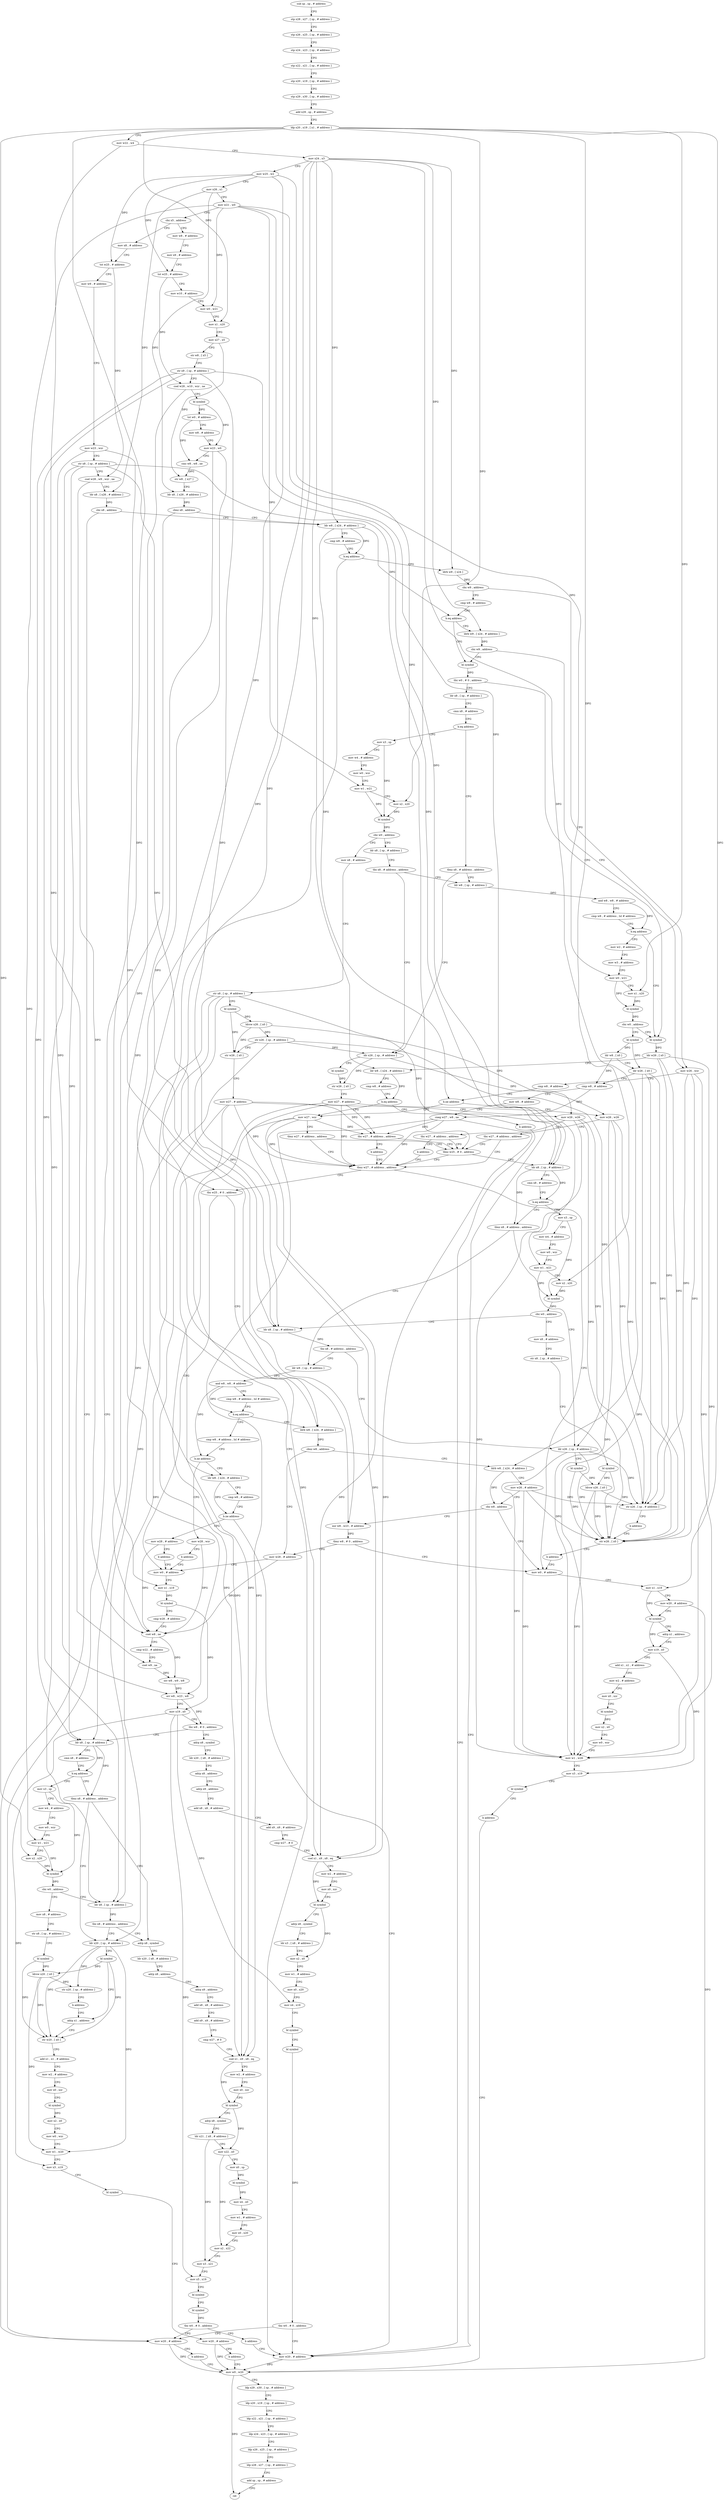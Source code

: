 digraph "func" {
"4209188" [label = "sub sp , sp , # address" ]
"4209192" [label = "stp x28 , x27 , [ sp , # address ]" ]
"4209196" [label = "stp x26 , x25 , [ sp , # address ]" ]
"4209200" [label = "stp x24 , x23 , [ sp , # address ]" ]
"4209204" [label = "stp x22 , x21 , [ sp , # address ]" ]
"4209208" [label = "stp x20 , x19 , [ sp , # address ]" ]
"4209212" [label = "stp x29 , x30 , [ sp , # address ]" ]
"4209216" [label = "add x29 , sp , # address" ]
"4209220" [label = "ldp x20 , x19 , [ x1 , # address ]" ]
"4209224" [label = "mov w22 , w4" ]
"4209228" [label = "mov x24 , x3" ]
"4209232" [label = "mov w25 , w2" ]
"4209236" [label = "mov x26 , x1" ]
"4209240" [label = "mov w21 , w0" ]
"4209244" [label = "cbz x5 , address" ]
"4209424" [label = "mov x8 , # address" ]
"4209248" [label = "mov w8 , # address" ]
"4209428" [label = "tst w25 , # address" ]
"4209432" [label = "mov w9 , # address" ]
"4209436" [label = "mov w23 , wzr" ]
"4209440" [label = "str x8 , [ sp , # address ]" ]
"4209444" [label = "csel w28 , w9 , wzr , ne" ]
"4209448" [label = "ldr x8 , [ x26 , # address ]" ]
"4209452" [label = "cbz x8 , address" ]
"4209320" [label = "ldr w8 , [ x24 , # address ]" ]
"4209456" [label = "mov w20 , # address" ]
"4209252" [label = "mov x9 , # address" ]
"4209256" [label = "tst w25 , # address" ]
"4209260" [label = "mov w10 , # address" ]
"4209264" [label = "mov w0 , w21" ]
"4209268" [label = "mov x1 , x20" ]
"4209272" [label = "mov x27 , x5" ]
"4209276" [label = "str w8 , [ x5 ]" ]
"4209280" [label = "str x9 , [ sp , # address ]" ]
"4209284" [label = "csel w28 , w10 , wzr , ne" ]
"4209288" [label = "bl symbol" ]
"4209292" [label = "tst w0 , # address" ]
"4209296" [label = "mov w8 , # address" ]
"4209300" [label = "mov w23 , w0" ]
"4209304" [label = "cinc w8 , w8 , ne" ]
"4209308" [label = "str w8 , [ x27 ]" ]
"4209312" [label = "ldr x8 , [ x26 , # address ]" ]
"4209316" [label = "cbnz x8 , address" ]
"4209324" [label = "cmp w8 , # address" ]
"4209328" [label = "b.eq address" ]
"4210132" [label = "mov w20 , # address" ]
"4209332" [label = "ldrb w9 , [ x24 ]" ]
"4209460" [label = "b address" ]
"4210136" [label = "mov w0 , w20" ]
"4209336" [label = "cbz w9 , address" ]
"4209464" [label = "cmp w8 , # address" ]
"4209340" [label = "mov w26 , wzr" ]
"4210140" [label = "ldp x29 , x30 , [ sp , # address ]" ]
"4210144" [label = "ldp x20 , x19 , [ sp , # address ]" ]
"4210148" [label = "ldp x22 , x21 , [ sp , # address ]" ]
"4210152" [label = "ldp x24 , x23 , [ sp , # address ]" ]
"4210156" [label = "ldp x26 , x25 , [ sp , # address ]" ]
"4210160" [label = "ldp x28 , x27 , [ sp , # address ]" ]
"4210164" [label = "add sp , sp , # address" ]
"4210168" [label = "ret" ]
"4209468" [label = "b.eq address" ]
"4209480" [label = "bl symbol" ]
"4209472" [label = "ldrb w9 , [ x24 , # address ]" ]
"4209344" [label = "cmp w8 , # address" ]
"4209348" [label = "b.ne address" ]
"4209352" [label = "mov w27 , wzr" ]
"4209484" [label = "tbz w0 , # 0 , address" ]
"4209512" [label = "ldr x8 , [ sp , # address ]" ]
"4209488" [label = "bl symbol" ]
"4209476" [label = "cbz w9 , address" ]
"4209356" [label = "tbnz w27 , # address , address" ]
"4209784" [label = "tbnz w27 , # address , address" ]
"4209360" [label = "tbnz w25 , # 0 , address" ]
"4209516" [label = "cmn x8 , # address" ]
"4209520" [label = "b.eq address" ]
"4209652" [label = "mov x3 , sp" ]
"4209524" [label = "tbnz x8 , # address , address" ]
"4209492" [label = "ldr w26 , [ x0 ]" ]
"4209496" [label = "ldr w8 , [ x24 , # address ]" ]
"4209500" [label = "cmp w8 , # address" ]
"4209504" [label = "b.eq address" ]
"4209508" [label = "b address" ]
"4209988" [label = "mov w0 , # address" ]
"4209788" [label = "tbz w25 , # 0 , address" ]
"4209364" [label = "ldr x8 , [ sp , # address ]" ]
"4209656" [label = "mov w4 , # address" ]
"4209660" [label = "mov w0 , wzr" ]
"4209664" [label = "mov w1 , w21" ]
"4209668" [label = "mov x2 , x20" ]
"4209672" [label = "bl symbol" ]
"4209676" [label = "cbz w0 , address" ]
"4209752" [label = "ldr x8 , [ sp , # address ]" ]
"4209680" [label = "mov x8 , # address" ]
"4209760" [label = "ldr x26 , [ sp , # address ]" ]
"4209528" [label = "ldr w8 , [ sp , # address ]" ]
"4209992" [label = "mov x1 , x19" ]
"4209996" [label = "mov w20 , # address" ]
"4210000" [label = "bl symbol" ]
"4210004" [label = "adrp x1 , address" ]
"4210008" [label = "mov x19 , x0" ]
"4210012" [label = "add x1 , x1 , # address" ]
"4210016" [label = "mov w2 , # address" ]
"4210020" [label = "mov x0 , xzr" ]
"4210024" [label = "bl symbol" ]
"4210028" [label = "mov x2 , x0" ]
"4210032" [label = "mov w0 , wzr" ]
"4210036" [label = "mov w1 , w26" ]
"4210040" [label = "mov x3 , x19" ]
"4210044" [label = "bl symbol" ]
"4210048" [label = "b address" ]
"4209824" [label = "mov w0 , # address" ]
"4209792" [label = "ldrb w8 , [ x24 , # address ]" ]
"4209368" [label = "cmn x8 , # address" ]
"4209372" [label = "b.eq address" ]
"4209600" [label = "mov x3 , sp" ]
"4209376" [label = "tbnz x8 , # address , address" ]
"4209756" [label = "tbz x8 , # address , address" ]
"4209684" [label = "str x8 , [ sp , # address ]" ]
"4209688" [label = "bl symbol" ]
"4209692" [label = "ldrsw x26 , [ x0 ]" ]
"4209696" [label = "str x26 , [ sp , # address ]" ]
"4209700" [label = "str w26 , [ x0 ]" ]
"4209704" [label = "mov w27 , # address" ]
"4209708" [label = "mov w26 , w26" ]
"4209712" [label = "tbz w27 , # address , address" ]
"4209716" [label = "b address" ]
"4209764" [label = "bl symbol" ]
"4209768" [label = "str w26 , [ x0 ]" ]
"4209772" [label = "mov w27 , # address" ]
"4209776" [label = "mov w26 , w26" ]
"4209780" [label = "tbz w27 , # address , address" ]
"4209532" [label = "and w8 , w8 , # address" ]
"4209536" [label = "cmp w8 , # address , lsl # address" ]
"4209540" [label = "b.eq address" ]
"4209544" [label = "mov w2 , # address" ]
"4209828" [label = "mov x1 , x19" ]
"4209832" [label = "bl symbol" ]
"4209836" [label = "cmp w28 , # address" ]
"4209840" [label = "cset w8 , ne" ]
"4209844" [label = "cmp w22 , # address" ]
"4209848" [label = "cset w9 , ne" ]
"4209852" [label = "orr w8 , w9 , w8" ]
"4209856" [label = "orr w8 , w23 , w8" ]
"4209860" [label = "mov x19 , x0" ]
"4209864" [label = "tbz w8 , # 0 , address" ]
"4210052" [label = "adrp x8 , symbol" ]
"4209868" [label = "ldr x8 , [ sp , # address ]" ]
"4209796" [label = "cbnz w8 , address" ]
"4209820" [label = "mov w28 , # address" ]
"4209800" [label = "ldrb w8 , [ x24 , # address ]" ]
"4209604" [label = "mov w4 , # address" ]
"4209608" [label = "mov w0 , wzr" ]
"4209612" [label = "mov w1 , w21" ]
"4209616" [label = "mov x2 , x20" ]
"4209620" [label = "bl symbol" ]
"4209624" [label = "cbz w0 , address" ]
"4209728" [label = "ldr x8 , [ sp , # address ]" ]
"4209628" [label = "mov x8 , # address" ]
"4209736" [label = "ldr x26 , [ sp , # address ]" ]
"4209380" [label = "ldr w8 , [ sp , # address ]" ]
"4209548" [label = "mov w3 , # address" ]
"4209552" [label = "mov w0 , w21" ]
"4209556" [label = "mov x1 , x20" ]
"4209560" [label = "bl symbol" ]
"4209564" [label = "cbz w0 , address" ]
"4209568" [label = "bl symbol" ]
"4210056" [label = "ldr x20 , [ x8 , # address ]" ]
"4210060" [label = "adrp x8 , address" ]
"4210064" [label = "adrp x9 , address" ]
"4210068" [label = "add x8 , x8 , # address" ]
"4210072" [label = "add x9 , x9 , # address" ]
"4210076" [label = "cmp w27 , # 0" ]
"4210080" [label = "csel x1 , x9 , x8 , eq" ]
"4210084" [label = "mov w2 , # address" ]
"4210088" [label = "mov x0 , xzr" ]
"4210092" [label = "bl symbol" ]
"4210096" [label = "adrp x8 , symbol" ]
"4210100" [label = "ldr x3 , [ x8 , # address ]" ]
"4210104" [label = "mov x2 , x0" ]
"4210108" [label = "mov w1 , # address" ]
"4210112" [label = "mov x0 , x20" ]
"4210116" [label = "mov x4 , x19" ]
"4210120" [label = "bl symbol" ]
"4210124" [label = "bl symbol" ]
"4210128" [label = "tbz w0 , # 0 , address" ]
"4209872" [label = "cmn x8 , # address" ]
"4209876" [label = "b.eq address" ]
"4210172" [label = "mov x3 , sp" ]
"4209880" [label = "tbnz x8 , # address , address" ]
"4209804" [label = "mov w26 , # address" ]
"4209808" [label = "cbz w8 , address" ]
"4209812" [label = "eor w8 , w23 , # address" ]
"4209732" [label = "tbz x8 , # address , address" ]
"4209632" [label = "str x8 , [ sp , # address ]" ]
"4209636" [label = "bl symbol" ]
"4209640" [label = "ldrsw x26 , [ x0 ]" ]
"4209644" [label = "str x26 , [ sp , # address ]" ]
"4209648" [label = "b address" ]
"4209744" [label = "str w26 , [ x0 ]" ]
"4209740" [label = "bl symbol" ]
"4209384" [label = "and w8 , w8 , # address" ]
"4209388" [label = "cmp w8 , # address , lsl # address" ]
"4209392" [label = "b.eq address" ]
"4209396" [label = "cmp w8 , # address , lsl # address" ]
"4209572" [label = "ldr w8 , [ x0 ]" ]
"4209576" [label = "ldr w26 , [ x0 ]" ]
"4209580" [label = "cmp w8 , # address" ]
"4209584" [label = "mov w8 , # address" ]
"4209588" [label = "cneg w27 , w8 , ne" ]
"4209592" [label = "tbz w27 , # address , address" ]
"4209596" [label = "b address" ]
"4210176" [label = "mov w4 , # address" ]
"4210180" [label = "mov w0 , wzr" ]
"4210184" [label = "mov w1 , w21" ]
"4210188" [label = "mov x2 , x20" ]
"4210192" [label = "bl symbol" ]
"4210196" [label = "cbz w0 , address" ]
"4210224" [label = "ldr x8 , [ sp , # address ]" ]
"4210200" [label = "mov x8 , # address" ]
"4210232" [label = "ldr x20 , [ sp , # address ]" ]
"4209884" [label = "adrp x8 , symbol" ]
"4209816" [label = "tbnz w8 , # 0 , address" ]
"4209748" [label = "b address" ]
"4209400" [label = "b.ne address" ]
"4209720" [label = "mov w28 , wzr" ]
"4209404" [label = "ldr w8 , [ x24 , # address ]" ]
"4210228" [label = "tbz x8 , # address , address" ]
"4210204" [label = "str x8 , [ sp , # address ]" ]
"4210208" [label = "bl symbol" ]
"4210212" [label = "ldrsw x20 , [ x0 ]" ]
"4210216" [label = "str x20 , [ sp , # address ]" ]
"4210220" [label = "b address" ]
"4210240" [label = "adrp x1 , address" ]
"4210236" [label = "bl symbol" ]
"4209888" [label = "ldr x20 , [ x8 , # address ]" ]
"4209892" [label = "adrp x8 , address" ]
"4209896" [label = "adrp x9 , address" ]
"4209900" [label = "add x8 , x8 , # address" ]
"4209904" [label = "add x9 , x9 , # address" ]
"4209908" [label = "cmp w27 , # 0" ]
"4209912" [label = "csel x1 , x9 , x8 , eq" ]
"4209916" [label = "mov w2 , # address" ]
"4209920" [label = "mov x0 , xzr" ]
"4209924" [label = "bl symbol" ]
"4209928" [label = "adrp x8 , symbol" ]
"4209932" [label = "ldr x21 , [ x8 , # address ]" ]
"4209936" [label = "mov x22 , x0" ]
"4209940" [label = "mov x0 , sp" ]
"4209944" [label = "bl symbol" ]
"4209948" [label = "mov x4 , x0" ]
"4209952" [label = "mov w1 , # address" ]
"4209956" [label = "mov x0 , x20" ]
"4209960" [label = "mov x2 , x22" ]
"4209964" [label = "mov x3 , x21" ]
"4209968" [label = "mov x5 , x19" ]
"4209972" [label = "bl symbol" ]
"4209976" [label = "bl symbol" ]
"4209980" [label = "tbz w0 , # 0 , address" ]
"4209984" [label = "b address" ]
"4209724" [label = "b address" ]
"4209408" [label = "cmp w8 , # address" ]
"4209412" [label = "b.ne address" ]
"4209416" [label = "mov w28 , # address" ]
"4210244" [label = "str w20 , [ x0 ]" ]
"4210248" [label = "add x1 , x1 , # address" ]
"4210252" [label = "mov w2 , # address" ]
"4210256" [label = "mov x0 , xzr" ]
"4210260" [label = "bl symbol" ]
"4210264" [label = "mov x2 , x0" ]
"4210268" [label = "mov w0 , wzr" ]
"4210272" [label = "mov w1 , w20" ]
"4210276" [label = "mov x3 , x19" ]
"4210280" [label = "bl symbol" ]
"4210284" [label = "mov w20 , # address" ]
"4210288" [label = "b address" ]
"4209420" [label = "b address" ]
"4209188" -> "4209192" [ label = "CFG" ]
"4209192" -> "4209196" [ label = "CFG" ]
"4209196" -> "4209200" [ label = "CFG" ]
"4209200" -> "4209204" [ label = "CFG" ]
"4209204" -> "4209208" [ label = "CFG" ]
"4209208" -> "4209212" [ label = "CFG" ]
"4209212" -> "4209216" [ label = "CFG" ]
"4209216" -> "4209220" [ label = "CFG" ]
"4209220" -> "4209224" [ label = "CFG" ]
"4209220" -> "4209268" [ label = "DFG" ]
"4209220" -> "4209668" [ label = "DFG" ]
"4209220" -> "4209616" [ label = "DFG" ]
"4209220" -> "4209556" [ label = "DFG" ]
"4209220" -> "4210188" [ label = "DFG" ]
"4209220" -> "4209992" [ label = "DFG" ]
"4209220" -> "4209828" [ label = "DFG" ]
"4209224" -> "4209228" [ label = "CFG" ]
"4209224" -> "4209848" [ label = "DFG" ]
"4209228" -> "4209232" [ label = "CFG" ]
"4209228" -> "4209320" [ label = "DFG" ]
"4209228" -> "4209332" [ label = "DFG" ]
"4209228" -> "4209472" [ label = "DFG" ]
"4209228" -> "4209496" [ label = "DFG" ]
"4209228" -> "4209792" [ label = "DFG" ]
"4209228" -> "4209800" [ label = "DFG" ]
"4209228" -> "4209404" [ label = "DFG" ]
"4209232" -> "4209236" [ label = "CFG" ]
"4209232" -> "4209428" [ label = "DFG" ]
"4209232" -> "4209256" [ label = "DFG" ]
"4209232" -> "4209360" [ label = "DFG" ]
"4209232" -> "4209788" [ label = "DFG" ]
"4209236" -> "4209240" [ label = "CFG" ]
"4209236" -> "4209448" [ label = "DFG" ]
"4209236" -> "4209312" [ label = "DFG" ]
"4209240" -> "4209244" [ label = "CFG" ]
"4209240" -> "4209264" [ label = "DFG" ]
"4209240" -> "4209664" [ label = "DFG" ]
"4209240" -> "4209612" [ label = "DFG" ]
"4209240" -> "4209552" [ label = "DFG" ]
"4209240" -> "4210184" [ label = "DFG" ]
"4209244" -> "4209424" [ label = "CFG" ]
"4209244" -> "4209248" [ label = "CFG" ]
"4209424" -> "4209428" [ label = "CFG" ]
"4209248" -> "4209252" [ label = "CFG" ]
"4209428" -> "4209432" [ label = "CFG" ]
"4209428" -> "4209444" [ label = "DFG" ]
"4209432" -> "4209436" [ label = "CFG" ]
"4209436" -> "4209440" [ label = "CFG" ]
"4209436" -> "4209812" [ label = "DFG" ]
"4209436" -> "4209856" [ label = "DFG" ]
"4209440" -> "4209444" [ label = "CFG" ]
"4209440" -> "4209364" [ label = "DFG" ]
"4209440" -> "4209728" [ label = "DFG" ]
"4209440" -> "4209868" [ label = "DFG" ]
"4209440" -> "4210224" [ label = "DFG" ]
"4209444" -> "4209448" [ label = "CFG" ]
"4209444" -> "4209840" [ label = "DFG" ]
"4209448" -> "4209452" [ label = "DFG" ]
"4209452" -> "4209320" [ label = "CFG" ]
"4209452" -> "4209456" [ label = "CFG" ]
"4209320" -> "4209324" [ label = "CFG" ]
"4209320" -> "4209328" [ label = "DFG" ]
"4209320" -> "4209468" [ label = "DFG" ]
"4209320" -> "4209348" [ label = "DFG" ]
"4209456" -> "4209460" [ label = "CFG" ]
"4209456" -> "4210136" [ label = "DFG" ]
"4209252" -> "4209256" [ label = "CFG" ]
"4209256" -> "4209260" [ label = "CFG" ]
"4209256" -> "4209284" [ label = "DFG" ]
"4209260" -> "4209264" [ label = "CFG" ]
"4209264" -> "4209268" [ label = "CFG" ]
"4209268" -> "4209272" [ label = "CFG" ]
"4209272" -> "4209276" [ label = "CFG" ]
"4209272" -> "4209308" [ label = "DFG" ]
"4209276" -> "4209280" [ label = "CFG" ]
"4209280" -> "4209284" [ label = "CFG" ]
"4209280" -> "4209364" [ label = "DFG" ]
"4209280" -> "4209728" [ label = "DFG" ]
"4209280" -> "4209868" [ label = "DFG" ]
"4209280" -> "4210224" [ label = "DFG" ]
"4209284" -> "4209288" [ label = "CFG" ]
"4209284" -> "4209840" [ label = "DFG" ]
"4209288" -> "4209292" [ label = "DFG" ]
"4209288" -> "4209300" [ label = "DFG" ]
"4209292" -> "4209296" [ label = "CFG" ]
"4209292" -> "4209304" [ label = "DFG" ]
"4209296" -> "4209300" [ label = "CFG" ]
"4209300" -> "4209304" [ label = "CFG" ]
"4209300" -> "4209812" [ label = "DFG" ]
"4209300" -> "4209856" [ label = "DFG" ]
"4209304" -> "4209308" [ label = "DFG" ]
"4209308" -> "4209312" [ label = "CFG" ]
"4209312" -> "4209316" [ label = "DFG" ]
"4209316" -> "4209456" [ label = "CFG" ]
"4209316" -> "4209320" [ label = "CFG" ]
"4209324" -> "4209328" [ label = "CFG" ]
"4209328" -> "4210132" [ label = "CFG" ]
"4209328" -> "4209332" [ label = "CFG" ]
"4210132" -> "4210136" [ label = "DFG" ]
"4209332" -> "4209336" [ label = "DFG" ]
"4209460" -> "4210136" [ label = "CFG" ]
"4210136" -> "4210140" [ label = "CFG" ]
"4210136" -> "4210168" [ label = "DFG" ]
"4209336" -> "4209464" [ label = "CFG" ]
"4209336" -> "4209340" [ label = "CFG" ]
"4209464" -> "4209468" [ label = "CFG" ]
"4209340" -> "4209344" [ label = "CFG" ]
"4209340" -> "4210036" [ label = "DFG" ]
"4209340" -> "4209644" [ label = "DFG" ]
"4209340" -> "4209744" [ label = "DFG" ]
"4210140" -> "4210144" [ label = "CFG" ]
"4210144" -> "4210148" [ label = "CFG" ]
"4210148" -> "4210152" [ label = "CFG" ]
"4210152" -> "4210156" [ label = "CFG" ]
"4210156" -> "4210160" [ label = "CFG" ]
"4210160" -> "4210164" [ label = "CFG" ]
"4210164" -> "4210168" [ label = "CFG" ]
"4209468" -> "4209480" [ label = "CFG" ]
"4209468" -> "4209472" [ label = "CFG" ]
"4209480" -> "4209484" [ label = "DFG" ]
"4209472" -> "4209476" [ label = "DFG" ]
"4209344" -> "4209348" [ label = "CFG" ]
"4209348" -> "4210132" [ label = "CFG" ]
"4209348" -> "4209352" [ label = "CFG" ]
"4209352" -> "4209356" [ label = "CFG" ]
"4209352" -> "4209784" [ label = "DFG" ]
"4209352" -> "4209592" [ label = "DFG" ]
"4209352" -> "4210080" [ label = "DFG" ]
"4209352" -> "4209912" [ label = "DFG" ]
"4209484" -> "4209512" [ label = "CFG" ]
"4209484" -> "4209488" [ label = "CFG" ]
"4209512" -> "4209516" [ label = "CFG" ]
"4209488" -> "4209492" [ label = "DFG" ]
"4209476" -> "4209340" [ label = "CFG" ]
"4209476" -> "4209480" [ label = "CFG" ]
"4209356" -> "4209784" [ label = "CFG" ]
"4209356" -> "4209360" [ label = "CFG" ]
"4209784" -> "4209988" [ label = "CFG" ]
"4209784" -> "4209788" [ label = "CFG" ]
"4209360" -> "4209784" [ label = "CFG" ]
"4209360" -> "4209364" [ label = "CFG" ]
"4209516" -> "4209520" [ label = "CFG" ]
"4209520" -> "4209652" [ label = "CFG" ]
"4209520" -> "4209524" [ label = "CFG" ]
"4209652" -> "4209656" [ label = "CFG" ]
"4209652" -> "4209672" [ label = "DFG" ]
"4209524" -> "4209760" [ label = "CFG" ]
"4209524" -> "4209528" [ label = "CFG" ]
"4209492" -> "4209496" [ label = "CFG" ]
"4209492" -> "4210036" [ label = "DFG" ]
"4209492" -> "4209644" [ label = "DFG" ]
"4209492" -> "4209744" [ label = "DFG" ]
"4209496" -> "4209500" [ label = "CFG" ]
"4209496" -> "4209504" [ label = "DFG" ]
"4209500" -> "4209504" [ label = "CFG" ]
"4209504" -> "4209352" [ label = "CFG" ]
"4209504" -> "4209508" [ label = "CFG" ]
"4209508" -> "4210132" [ label = "CFG" ]
"4209988" -> "4209992" [ label = "CFG" ]
"4209788" -> "4209824" [ label = "CFG" ]
"4209788" -> "4209792" [ label = "CFG" ]
"4209364" -> "4209368" [ label = "CFG" ]
"4209364" -> "4209372" [ label = "DFG" ]
"4209364" -> "4209376" [ label = "DFG" ]
"4209656" -> "4209660" [ label = "CFG" ]
"4209660" -> "4209664" [ label = "CFG" ]
"4209664" -> "4209668" [ label = "CFG" ]
"4209664" -> "4209672" [ label = "DFG" ]
"4209668" -> "4209672" [ label = "DFG" ]
"4209672" -> "4209676" [ label = "DFG" ]
"4209676" -> "4209752" [ label = "CFG" ]
"4209676" -> "4209680" [ label = "CFG" ]
"4209752" -> "4209756" [ label = "CFG" ]
"4209680" -> "4209684" [ label = "CFG" ]
"4209760" -> "4209764" [ label = "CFG" ]
"4209760" -> "4209768" [ label = "DFG" ]
"4209760" -> "4209776" [ label = "DFG" ]
"4209528" -> "4209532" [ label = "DFG" ]
"4209992" -> "4209996" [ label = "CFG" ]
"4209992" -> "4210000" [ label = "DFG" ]
"4209996" -> "4210000" [ label = "CFG" ]
"4209996" -> "4210136" [ label = "DFG" ]
"4210000" -> "4210004" [ label = "CFG" ]
"4210000" -> "4210008" [ label = "DFG" ]
"4210004" -> "4210008" [ label = "CFG" ]
"4210008" -> "4210012" [ label = "CFG" ]
"4210008" -> "4210040" [ label = "DFG" ]
"4210012" -> "4210016" [ label = "CFG" ]
"4210016" -> "4210020" [ label = "CFG" ]
"4210020" -> "4210024" [ label = "CFG" ]
"4210024" -> "4210028" [ label = "DFG" ]
"4210028" -> "4210032" [ label = "CFG" ]
"4210032" -> "4210036" [ label = "CFG" ]
"4210036" -> "4210040" [ label = "CFG" ]
"4210040" -> "4210044" [ label = "CFG" ]
"4210044" -> "4210048" [ label = "CFG" ]
"4210048" -> "4210136" [ label = "CFG" ]
"4209824" -> "4209828" [ label = "CFG" ]
"4209792" -> "4209796" [ label = "DFG" ]
"4209368" -> "4209372" [ label = "CFG" ]
"4209372" -> "4209600" [ label = "CFG" ]
"4209372" -> "4209376" [ label = "CFG" ]
"4209600" -> "4209604" [ label = "CFG" ]
"4209600" -> "4209620" [ label = "DFG" ]
"4209376" -> "4209736" [ label = "CFG" ]
"4209376" -> "4209380" [ label = "CFG" ]
"4209756" -> "4209528" [ label = "CFG" ]
"4209756" -> "4209760" [ label = "CFG" ]
"4209684" -> "4209688" [ label = "CFG" ]
"4209684" -> "4209364" [ label = "DFG" ]
"4209684" -> "4209728" [ label = "DFG" ]
"4209684" -> "4209868" [ label = "DFG" ]
"4209684" -> "4210224" [ label = "DFG" ]
"4209688" -> "4209692" [ label = "DFG" ]
"4209688" -> "4209700" [ label = "DFG" ]
"4209692" -> "4209696" [ label = "DFG" ]
"4209692" -> "4209700" [ label = "DFG" ]
"4209692" -> "4209708" [ label = "DFG" ]
"4209696" -> "4209700" [ label = "CFG" ]
"4209696" -> "4209760" [ label = "DFG" ]
"4209696" -> "4209736" [ label = "DFG" ]
"4209696" -> "4210232" [ label = "DFG" ]
"4209700" -> "4209704" [ label = "CFG" ]
"4209704" -> "4209708" [ label = "CFG" ]
"4209704" -> "4209784" [ label = "DFG" ]
"4209704" -> "4209592" [ label = "DFG" ]
"4209704" -> "4210080" [ label = "DFG" ]
"4209704" -> "4209912" [ label = "DFG" ]
"4209708" -> "4209712" [ label = "CFG" ]
"4209708" -> "4210036" [ label = "DFG" ]
"4209708" -> "4209644" [ label = "DFG" ]
"4209708" -> "4209744" [ label = "DFG" ]
"4209712" -> "4209360" [ label = "CFG" ]
"4209712" -> "4209716" [ label = "CFG" ]
"4209716" -> "4209784" [ label = "CFG" ]
"4209764" -> "4209768" [ label = "DFG" ]
"4209768" -> "4209772" [ label = "CFG" ]
"4209772" -> "4209776" [ label = "CFG" ]
"4209772" -> "4209784" [ label = "DFG" ]
"4209772" -> "4209592" [ label = "DFG" ]
"4209772" -> "4210080" [ label = "DFG" ]
"4209772" -> "4209912" [ label = "DFG" ]
"4209776" -> "4209780" [ label = "CFG" ]
"4209776" -> "4210036" [ label = "DFG" ]
"4209776" -> "4209644" [ label = "DFG" ]
"4209776" -> "4209744" [ label = "DFG" ]
"4209780" -> "4209360" [ label = "CFG" ]
"4209780" -> "4209784" [ label = "CFG" ]
"4209532" -> "4209536" [ label = "CFG" ]
"4209532" -> "4209540" [ label = "DFG" ]
"4209536" -> "4209540" [ label = "CFG" ]
"4209540" -> "4209488" [ label = "CFG" ]
"4209540" -> "4209544" [ label = "CFG" ]
"4209544" -> "4209548" [ label = "CFG" ]
"4209828" -> "4209832" [ label = "DFG" ]
"4209832" -> "4209836" [ label = "CFG" ]
"4209832" -> "4209860" [ label = "DFG" ]
"4209836" -> "4209840" [ label = "CFG" ]
"4209840" -> "4209844" [ label = "CFG" ]
"4209840" -> "4209852" [ label = "DFG" ]
"4209844" -> "4209848" [ label = "CFG" ]
"4209848" -> "4209852" [ label = "DFG" ]
"4209852" -> "4209856" [ label = "DFG" ]
"4209856" -> "4209860" [ label = "CFG" ]
"4209856" -> "4209864" [ label = "DFG" ]
"4209860" -> "4209864" [ label = "CFG" ]
"4209860" -> "4210116" [ label = "DFG" ]
"4209860" -> "4210276" [ label = "DFG" ]
"4209860" -> "4209968" [ label = "DFG" ]
"4209864" -> "4210052" [ label = "CFG" ]
"4209864" -> "4209868" [ label = "CFG" ]
"4210052" -> "4210056" [ label = "CFG" ]
"4209868" -> "4209872" [ label = "CFG" ]
"4209868" -> "4209876" [ label = "DFG" ]
"4209868" -> "4209880" [ label = "DFG" ]
"4209796" -> "4209820" [ label = "CFG" ]
"4209796" -> "4209800" [ label = "CFG" ]
"4209820" -> "4209824" [ label = "CFG" ]
"4209820" -> "4209840" [ label = "DFG" ]
"4209800" -> "4209804" [ label = "CFG" ]
"4209800" -> "4209808" [ label = "DFG" ]
"4209604" -> "4209608" [ label = "CFG" ]
"4209608" -> "4209612" [ label = "CFG" ]
"4209612" -> "4209616" [ label = "CFG" ]
"4209612" -> "4209620" [ label = "DFG" ]
"4209616" -> "4209620" [ label = "DFG" ]
"4209620" -> "4209624" [ label = "DFG" ]
"4209624" -> "4209728" [ label = "CFG" ]
"4209624" -> "4209628" [ label = "CFG" ]
"4209728" -> "4209732" [ label = "DFG" ]
"4209628" -> "4209632" [ label = "CFG" ]
"4209736" -> "4209740" [ label = "CFG" ]
"4209736" -> "4210036" [ label = "DFG" ]
"4209736" -> "4209644" [ label = "DFG" ]
"4209736" -> "4209744" [ label = "DFG" ]
"4209380" -> "4209384" [ label = "DFG" ]
"4209548" -> "4209552" [ label = "CFG" ]
"4209552" -> "4209556" [ label = "CFG" ]
"4209552" -> "4209560" [ label = "DFG" ]
"4209556" -> "4209560" [ label = "DFG" ]
"4209560" -> "4209564" [ label = "DFG" ]
"4209564" -> "4209488" [ label = "CFG" ]
"4209564" -> "4209568" [ label = "CFG" ]
"4209568" -> "4209572" [ label = "DFG" ]
"4209568" -> "4209576" [ label = "DFG" ]
"4210056" -> "4210060" [ label = "CFG" ]
"4210060" -> "4210064" [ label = "CFG" ]
"4210064" -> "4210068" [ label = "CFG" ]
"4210068" -> "4210072" [ label = "CFG" ]
"4210072" -> "4210076" [ label = "CFG" ]
"4210076" -> "4210080" [ label = "CFG" ]
"4210080" -> "4210084" [ label = "CFG" ]
"4210080" -> "4210092" [ label = "DFG" ]
"4210084" -> "4210088" [ label = "CFG" ]
"4210088" -> "4210092" [ label = "CFG" ]
"4210092" -> "4210096" [ label = "CFG" ]
"4210092" -> "4210104" [ label = "DFG" ]
"4210096" -> "4210100" [ label = "CFG" ]
"4210100" -> "4210104" [ label = "CFG" ]
"4210104" -> "4210108" [ label = "CFG" ]
"4210108" -> "4210112" [ label = "CFG" ]
"4210112" -> "4210116" [ label = "CFG" ]
"4210116" -> "4210120" [ label = "CFG" ]
"4210120" -> "4210124" [ label = "CFG" ]
"4210124" -> "4210128" [ label = "DFG" ]
"4210128" -> "4209456" [ label = "CFG" ]
"4210128" -> "4210132" [ label = "CFG" ]
"4209872" -> "4209876" [ label = "CFG" ]
"4209876" -> "4210172" [ label = "CFG" ]
"4209876" -> "4209880" [ label = "CFG" ]
"4210172" -> "4210176" [ label = "CFG" ]
"4210172" -> "4210192" [ label = "DFG" ]
"4209880" -> "4210232" [ label = "CFG" ]
"4209880" -> "4209884" [ label = "CFG" ]
"4209804" -> "4209808" [ label = "CFG" ]
"4209804" -> "4210036" [ label = "DFG" ]
"4209804" -> "4209644" [ label = "DFG" ]
"4209804" -> "4209744" [ label = "DFG" ]
"4209808" -> "4209988" [ label = "CFG" ]
"4209808" -> "4209812" [ label = "CFG" ]
"4209812" -> "4209816" [ label = "DFG" ]
"4209732" -> "4209380" [ label = "CFG" ]
"4209732" -> "4209736" [ label = "CFG" ]
"4209632" -> "4209636" [ label = "CFG" ]
"4209636" -> "4209640" [ label = "DFG" ]
"4209636" -> "4209744" [ label = "DFG" ]
"4209640" -> "4209644" [ label = "DFG" ]
"4209640" -> "4210036" [ label = "DFG" ]
"4209640" -> "4209744" [ label = "DFG" ]
"4209644" -> "4209648" [ label = "CFG" ]
"4209648" -> "4209744" [ label = "CFG" ]
"4209744" -> "4209748" [ label = "CFG" ]
"4209740" -> "4209744" [ label = "DFG" ]
"4209740" -> "4209640" [ label = "DFG" ]
"4209384" -> "4209388" [ label = "CFG" ]
"4209384" -> "4209392" [ label = "DFG" ]
"4209384" -> "4209400" [ label = "DFG" ]
"4209388" -> "4209392" [ label = "CFG" ]
"4209392" -> "4209792" [ label = "CFG" ]
"4209392" -> "4209396" [ label = "CFG" ]
"4209396" -> "4209400" [ label = "CFG" ]
"4209572" -> "4209576" [ label = "CFG" ]
"4209572" -> "4209580" [ label = "DFG" ]
"4209576" -> "4209580" [ label = "CFG" ]
"4209576" -> "4210036" [ label = "DFG" ]
"4209576" -> "4209644" [ label = "DFG" ]
"4209576" -> "4209744" [ label = "DFG" ]
"4209580" -> "4209584" [ label = "CFG" ]
"4209580" -> "4209588" [ label = "DFG" ]
"4209584" -> "4209588" [ label = "CFG" ]
"4209588" -> "4209592" [ label = "DFG" ]
"4209588" -> "4209784" [ label = "DFG" ]
"4209588" -> "4210080" [ label = "DFG" ]
"4209588" -> "4209912" [ label = "DFG" ]
"4209592" -> "4209360" [ label = "CFG" ]
"4209592" -> "4209596" [ label = "CFG" ]
"4209596" -> "4209784" [ label = "CFG" ]
"4210176" -> "4210180" [ label = "CFG" ]
"4210180" -> "4210184" [ label = "CFG" ]
"4210184" -> "4210188" [ label = "CFG" ]
"4210184" -> "4210192" [ label = "DFG" ]
"4210188" -> "4210192" [ label = "DFG" ]
"4210192" -> "4210196" [ label = "DFG" ]
"4210196" -> "4210224" [ label = "CFG" ]
"4210196" -> "4210200" [ label = "CFG" ]
"4210224" -> "4210228" [ label = "DFG" ]
"4210200" -> "4210204" [ label = "CFG" ]
"4210232" -> "4210236" [ label = "CFG" ]
"4210232" -> "4210216" [ label = "DFG" ]
"4210232" -> "4210244" [ label = "DFG" ]
"4210232" -> "4210272" [ label = "DFG" ]
"4209884" -> "4209888" [ label = "CFG" ]
"4209816" -> "4209988" [ label = "CFG" ]
"4209816" -> "4209820" [ label = "CFG" ]
"4209748" -> "4209988" [ label = "CFG" ]
"4209400" -> "4209720" [ label = "CFG" ]
"4209400" -> "4209404" [ label = "CFG" ]
"4209720" -> "4209724" [ label = "CFG" ]
"4209720" -> "4209840" [ label = "DFG" ]
"4209404" -> "4209408" [ label = "CFG" ]
"4209404" -> "4209412" [ label = "DFG" ]
"4210228" -> "4209884" [ label = "CFG" ]
"4210228" -> "4210232" [ label = "CFG" ]
"4210204" -> "4210208" [ label = "CFG" ]
"4210208" -> "4210212" [ label = "DFG" ]
"4210208" -> "4210244" [ label = "DFG" ]
"4210212" -> "4210216" [ label = "DFG" ]
"4210212" -> "4210244" [ label = "DFG" ]
"4210212" -> "4210272" [ label = "DFG" ]
"4210216" -> "4210220" [ label = "CFG" ]
"4210220" -> "4210240" [ label = "CFG" ]
"4210240" -> "4210244" [ label = "CFG" ]
"4210236" -> "4210240" [ label = "CFG" ]
"4210236" -> "4210212" [ label = "DFG" ]
"4210236" -> "4210244" [ label = "DFG" ]
"4209888" -> "4209892" [ label = "CFG" ]
"4209892" -> "4209896" [ label = "CFG" ]
"4209896" -> "4209900" [ label = "CFG" ]
"4209900" -> "4209904" [ label = "CFG" ]
"4209904" -> "4209908" [ label = "CFG" ]
"4209908" -> "4209912" [ label = "CFG" ]
"4209912" -> "4209916" [ label = "CFG" ]
"4209912" -> "4209924" [ label = "DFG" ]
"4209916" -> "4209920" [ label = "CFG" ]
"4209920" -> "4209924" [ label = "CFG" ]
"4209924" -> "4209928" [ label = "CFG" ]
"4209924" -> "4209936" [ label = "DFG" ]
"4209928" -> "4209932" [ label = "CFG" ]
"4209932" -> "4209936" [ label = "CFG" ]
"4209932" -> "4209964" [ label = "DFG" ]
"4209936" -> "4209940" [ label = "CFG" ]
"4209936" -> "4209960" [ label = "DFG" ]
"4209940" -> "4209944" [ label = "DFG" ]
"4209944" -> "4209948" [ label = "DFG" ]
"4209948" -> "4209952" [ label = "CFG" ]
"4209952" -> "4209956" [ label = "CFG" ]
"4209956" -> "4209960" [ label = "CFG" ]
"4209960" -> "4209964" [ label = "CFG" ]
"4209964" -> "4209968" [ label = "CFG" ]
"4209968" -> "4209972" [ label = "CFG" ]
"4209972" -> "4209976" [ label = "CFG" ]
"4209976" -> "4209980" [ label = "DFG" ]
"4209980" -> "4209456" [ label = "CFG" ]
"4209980" -> "4209984" [ label = "CFG" ]
"4209984" -> "4210132" [ label = "CFG" ]
"4209724" -> "4209824" [ label = "CFG" ]
"4209408" -> "4209412" [ label = "CFG" ]
"4209412" -> "4210132" [ label = "CFG" ]
"4209412" -> "4209416" [ label = "CFG" ]
"4209416" -> "4209420" [ label = "CFG" ]
"4209416" -> "4209840" [ label = "DFG" ]
"4210244" -> "4210248" [ label = "CFG" ]
"4210248" -> "4210252" [ label = "CFG" ]
"4210252" -> "4210256" [ label = "CFG" ]
"4210256" -> "4210260" [ label = "CFG" ]
"4210260" -> "4210264" [ label = "DFG" ]
"4210264" -> "4210268" [ label = "CFG" ]
"4210268" -> "4210272" [ label = "CFG" ]
"4210272" -> "4210276" [ label = "CFG" ]
"4210276" -> "4210280" [ label = "CFG" ]
"4210280" -> "4210284" [ label = "CFG" ]
"4210284" -> "4210288" [ label = "CFG" ]
"4210284" -> "4210136" [ label = "DFG" ]
"4210288" -> "4210136" [ label = "CFG" ]
"4209420" -> "4209824" [ label = "CFG" ]
}
